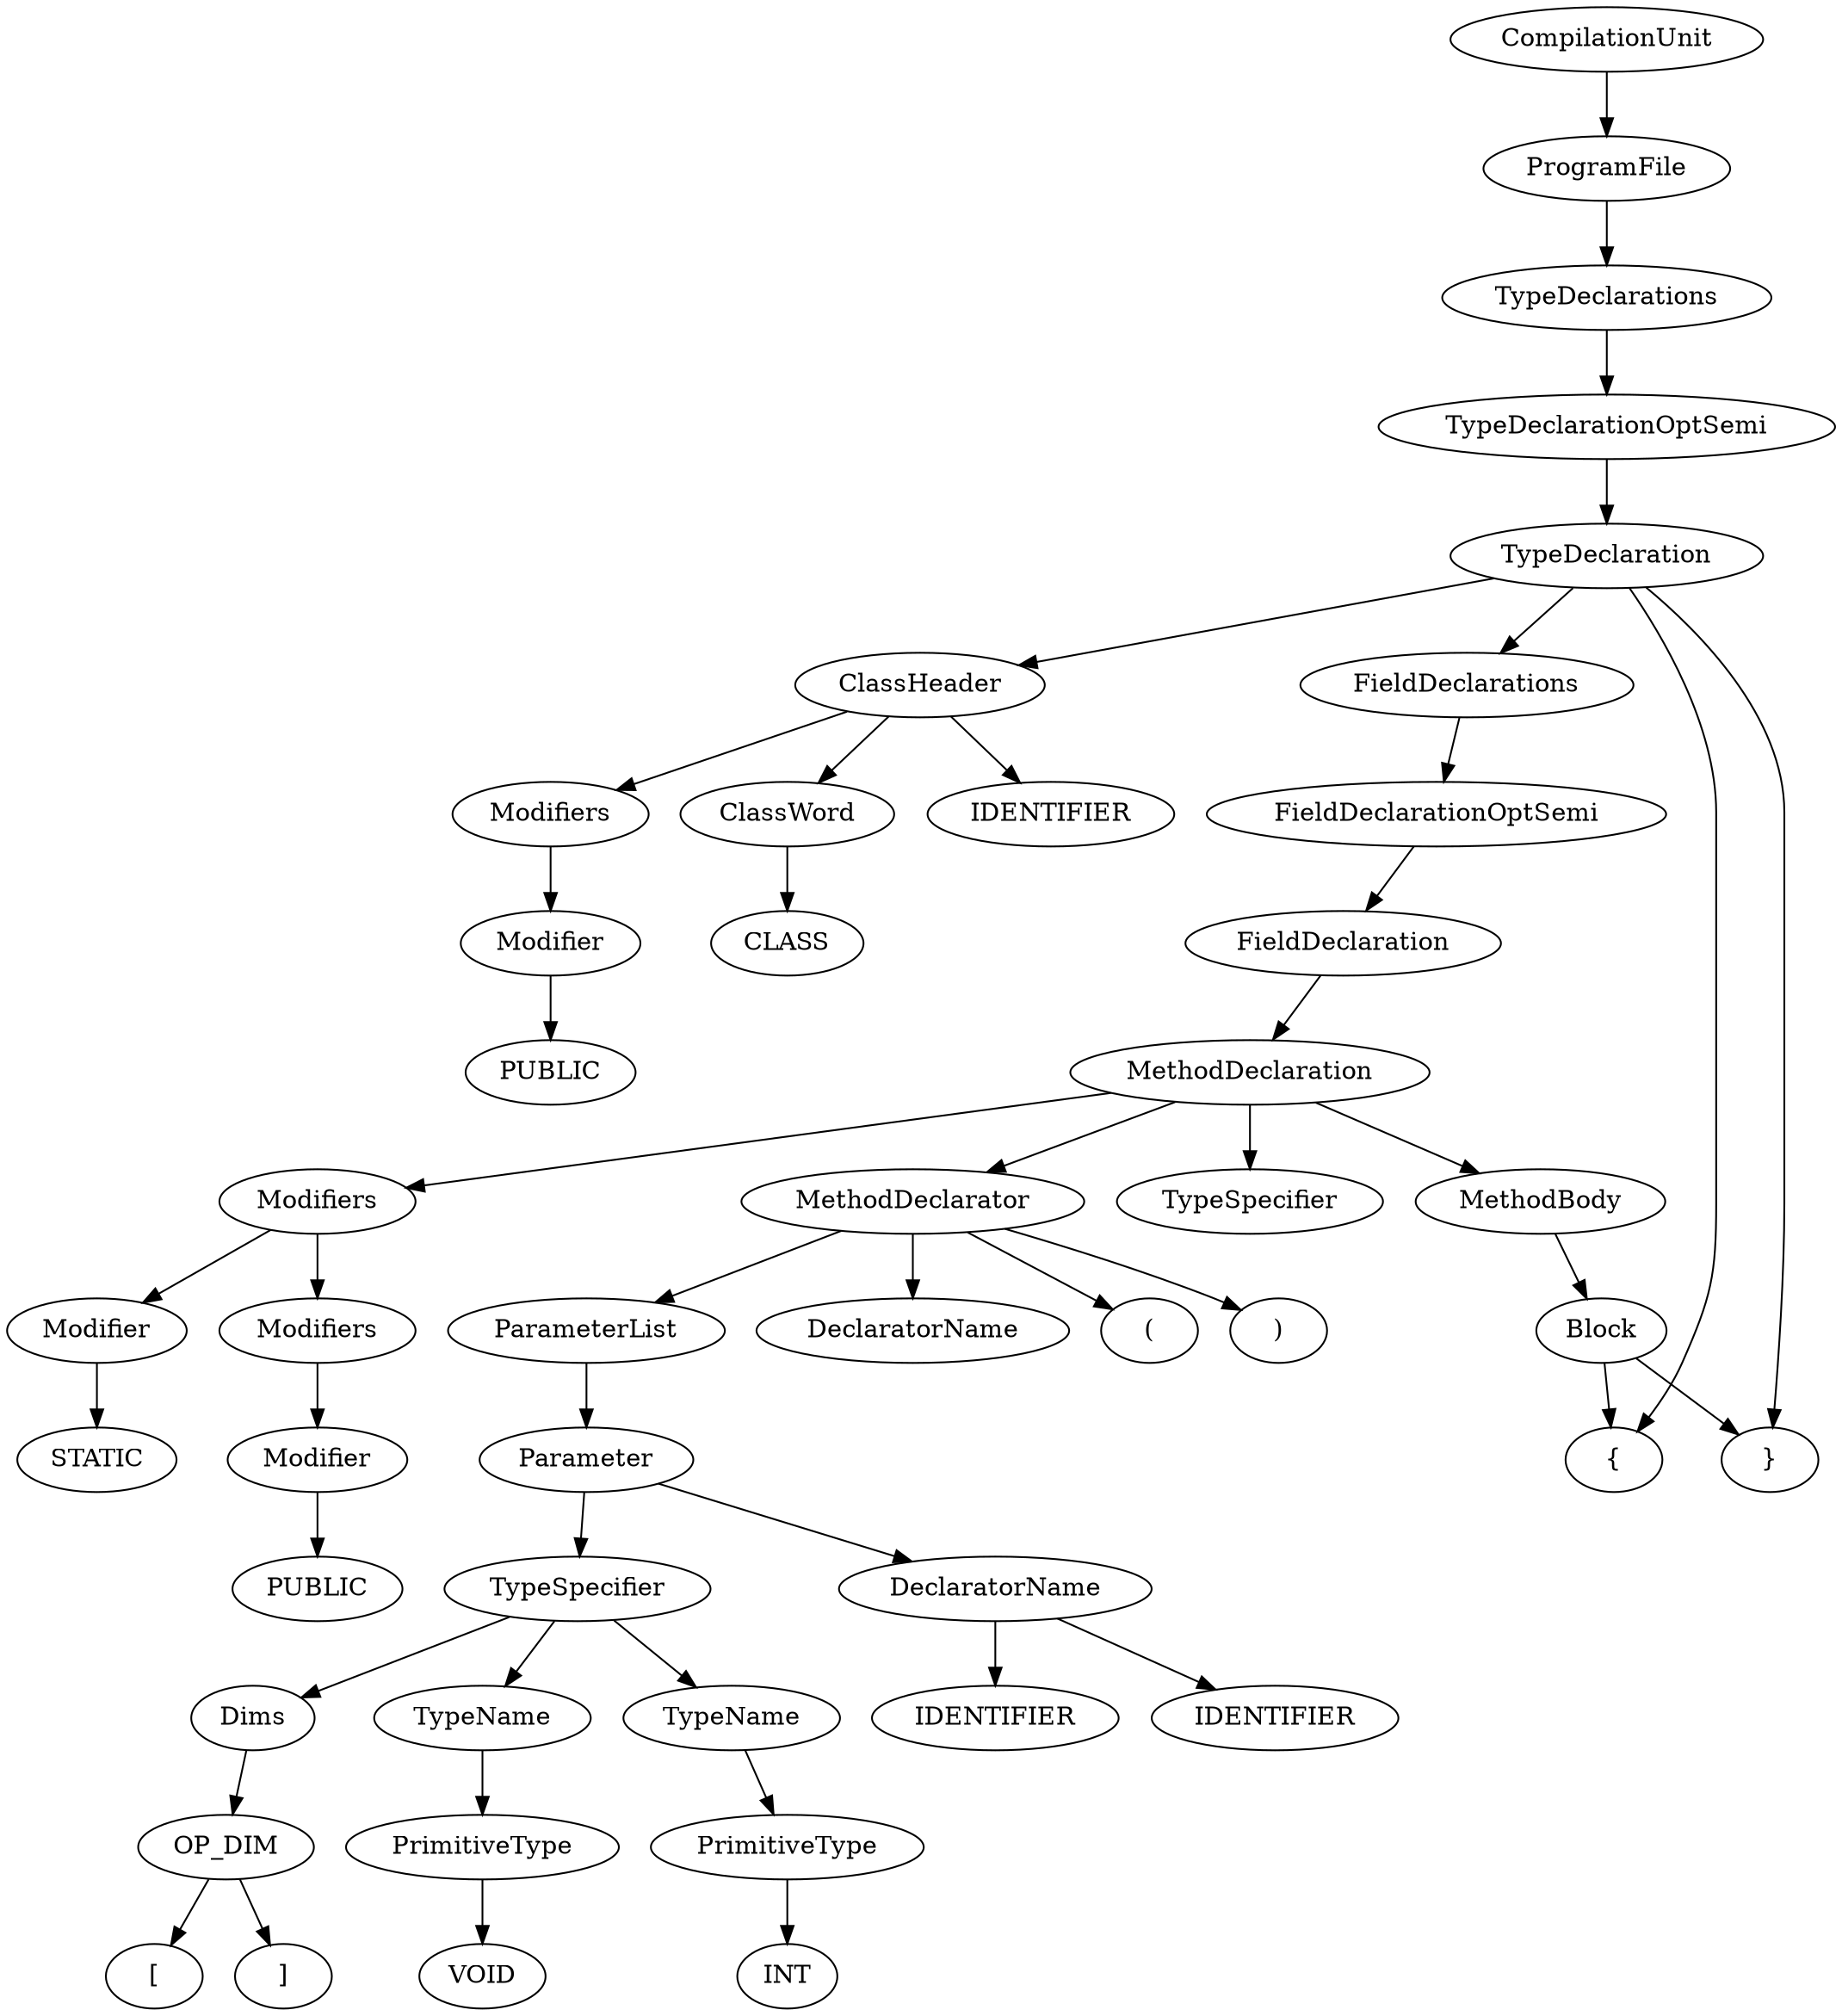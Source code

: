 digraph "Parse Tree" {
	ProgramFile1 [label = "ProgramFile"] 
	CompilationUnit -> {  ProgramFile1 }
	TypeDeclarations1 [label = "TypeDeclarations"] 
	ProgramFile1 -> {  TypeDeclarations1 }
	TypeDeclarationOptSemi1 [label = "TypeDeclarationOptSemi"] 
	TypeDeclarations1 -> {  TypeDeclarationOptSemi1 }
	TypeDeclaration1 [label = "TypeDeclaration"] 
	TypeDeclarationOptSemi1 -> {  TypeDeclaration1 }
	ClassHeader1 [label = "ClassHeader"] 
	FieldDeclarations1 [label = "FieldDeclarations"] 
	TypeDeclaration1 -> {  ClassHeader1 "{" FieldDeclarations1 "}" }
	FieldDeclarationOptSemi1 [label = "FieldDeclarationOptSemi"] 
	FieldDeclarations1 -> {  FieldDeclarationOptSemi1 }
	FieldDeclaration1 [label = "FieldDeclaration"] 
	FieldDeclarationOptSemi1 -> {  FieldDeclaration1 }
	MethodDeclaration1 [label = "MethodDeclaration"] 
	FieldDeclaration1 -> {  MethodDeclaration1 }
	Modifiers1 [label = "Modifiers"] 
	TypeSpecifier1 [label = "TypeSpecifier"] 
	MethodDeclarator1 [label = "MethodDeclarator"] 
	MethodBody1 [label = "MethodBody"] 
	MethodDeclaration1 -> {  Modifiers1 TypeSpecifier1 MethodDeclarator1 MethodBody1 }
	Block1 [label = "Block"] 
	MethodBody1 -> {  Block1 }
	Block1 -> {  "{" "}" }
	DeclaratorName1 [label = "DeclaratorName"] 
	ParameterList1 [label = "ParameterList"] 
	MethodDeclarator1 -> {  DeclaratorName1 "(" ParameterList1 ")" }
	Parameter1 [label = "Parameter"] 
	ParameterList1 -> {  Parameter1 }
	TypeSpecifier2 [label = "TypeSpecifier"] 
	DeclaratorName2 [label = "DeclaratorName"] 
	Parameter1 -> {  TypeSpecifier2 DeclaratorName2 }
	IDENTIFIER1 [label = "IDENTIFIER"] 
	DeclaratorName2 -> {  IDENTIFIER1 }
	TypeName1 [label = "TypeName"] 
	Dims1 [label = "Dims"] 
	TypeSpecifier2 -> {  TypeName1 Dims1 }
	OP_DIM1 [label = "OP_DIM"] 
	Dims1 -> {  OP_DIM1 }
	OP_DIM1 -> {  "[" "]" }
	PrimitiveType1 [label = "PrimitiveType"] 
	TypeName1 -> {  PrimitiveType1 }
	INT1 [label = "INT"] 
	PrimitiveType1 -> {  INT1 }
	IDENTIFIER2 [label = "IDENTIFIER"] 
	DeclaratorName2 -> {  IDENTIFIER2 }
	TypeName2 [label = "TypeName"] 
	TypeSpecifier2 -> {  TypeName2 }
	PrimitiveType2 [label = "PrimitiveType"] 
	TypeName2 -> {  PrimitiveType2 }
	VOID1 [label = "VOID"] 
	PrimitiveType2 -> {  VOID1 }
	Modifiers2 [label = "Modifiers"] 
	Modifier1 [label = "Modifier"] 
	Modifiers1 -> {  Modifiers2 Modifier1 }
	STATIC1 [label = "STATIC"] 
	Modifier1 -> {  STATIC1 }
	Modifier2 [label = "Modifier"] 
	Modifiers2 -> {  Modifier2 }
	PUBLIC1 [label = "PUBLIC"] 
	Modifier2 -> {  PUBLIC1 }
	Modifiers3 [label = "Modifiers"] 
	ClassWord1 [label = "ClassWord"] 
	IDENTIFIER3 [label = "IDENTIFIER"] 
	ClassHeader1 -> {  Modifiers3 ClassWord1 IDENTIFIER3 }
	CLASS1 [label = "CLASS"] 
	ClassWord1 -> {  CLASS1 }
	Modifier3 [label = "Modifier"] 
	Modifiers3 -> {  Modifier3 }
	PUBLIC2 [label = "PUBLIC"] 
	Modifier3 -> {  PUBLIC2 }

}